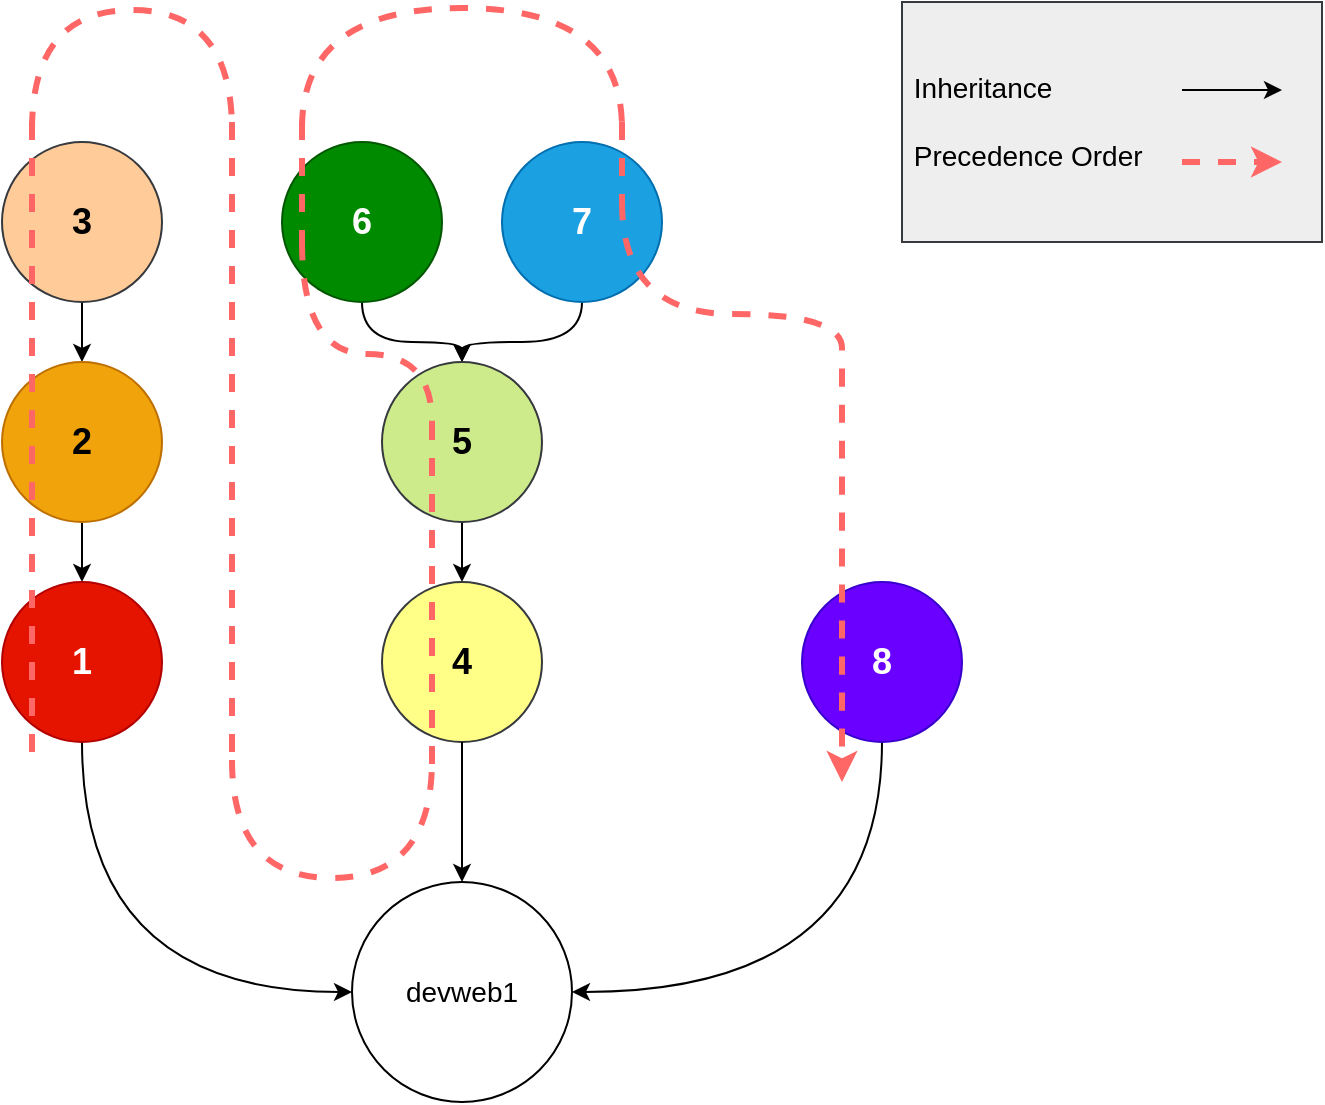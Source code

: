 <mxfile version="25.0.2">
  <diagram name="Seite-1" id="5bBvCw_W91mZGUed75WZ">
    <mxGraphModel dx="1185" dy="683" grid="1" gridSize="10" guides="1" tooltips="1" connect="1" arrows="1" fold="1" page="1" pageScale="1" pageWidth="1169" pageHeight="1654" math="0" shadow="0">
      <root>
        <mxCell id="0" />
        <mxCell id="1" parent="0" />
        <mxCell id="-ifSER0k5343VeD7MLAx-12" style="edgeStyle=orthogonalEdgeStyle;rounded=0;orthogonalLoop=1;jettySize=auto;html=1;" edge="1" parent="1" source="-ifSER0k5343VeD7MLAx-1" target="-ifSER0k5343VeD7MLAx-8">
          <mxGeometry relative="1" as="geometry" />
        </mxCell>
        <mxCell id="-ifSER0k5343VeD7MLAx-1" value="3" style="ellipse;whiteSpace=wrap;html=1;aspect=fixed;fillColor=#ffcc99;strokeColor=#36393d;fontStyle=1;fontSize=18;" vertex="1" parent="1">
          <mxGeometry x="90" y="90" width="80" height="80" as="geometry" />
        </mxCell>
        <mxCell id="-ifSER0k5343VeD7MLAx-15" style="edgeStyle=orthogonalEdgeStyle;rounded=0;orthogonalLoop=1;jettySize=auto;html=1;entryX=0.5;entryY=0;entryDx=0;entryDy=0;curved=1;" edge="1" parent="1" source="-ifSER0k5343VeD7MLAx-4" target="-ifSER0k5343VeD7MLAx-6">
          <mxGeometry relative="1" as="geometry" />
        </mxCell>
        <mxCell id="-ifSER0k5343VeD7MLAx-4" value="6" style="ellipse;whiteSpace=wrap;html=1;aspect=fixed;fillColor=#008a00;strokeColor=#005700;fontColor=#ffffff;fontStyle=1;fontSize=18;" vertex="1" parent="1">
          <mxGeometry x="230" y="90" width="80" height="80" as="geometry" />
        </mxCell>
        <mxCell id="-ifSER0k5343VeD7MLAx-16" style="edgeStyle=orthogonalEdgeStyle;rounded=0;orthogonalLoop=1;jettySize=auto;html=1;curved=1;" edge="1" parent="1" source="-ifSER0k5343VeD7MLAx-5" target="-ifSER0k5343VeD7MLAx-6">
          <mxGeometry relative="1" as="geometry" />
        </mxCell>
        <mxCell id="-ifSER0k5343VeD7MLAx-5" value="7" style="ellipse;whiteSpace=wrap;html=1;aspect=fixed;fillColor=#1ba1e2;strokeColor=#006EAF;fontColor=#ffffff;fontStyle=1;fontSize=18;" vertex="1" parent="1">
          <mxGeometry x="340" y="90" width="80" height="80" as="geometry" />
        </mxCell>
        <mxCell id="-ifSER0k5343VeD7MLAx-17" style="edgeStyle=orthogonalEdgeStyle;rounded=0;orthogonalLoop=1;jettySize=auto;html=1;entryX=0.5;entryY=0;entryDx=0;entryDy=0;" edge="1" parent="1" source="-ifSER0k5343VeD7MLAx-6" target="-ifSER0k5343VeD7MLAx-7">
          <mxGeometry relative="1" as="geometry" />
        </mxCell>
        <mxCell id="-ifSER0k5343VeD7MLAx-6" value="5" style="ellipse;whiteSpace=wrap;html=1;aspect=fixed;fillColor=#cdeb8b;strokeColor=#36393d;fontStyle=1;fontSize=18;" vertex="1" parent="1">
          <mxGeometry x="280" y="200" width="80" height="80" as="geometry" />
        </mxCell>
        <mxCell id="-ifSER0k5343VeD7MLAx-7" value="4" style="ellipse;whiteSpace=wrap;html=1;aspect=fixed;fillColor=#ffff88;strokeColor=#36393d;fontStyle=1;fontSize=18;" vertex="1" parent="1">
          <mxGeometry x="280" y="310" width="80" height="80" as="geometry" />
        </mxCell>
        <mxCell id="-ifSER0k5343VeD7MLAx-13" style="edgeStyle=orthogonalEdgeStyle;rounded=0;orthogonalLoop=1;jettySize=auto;html=1;entryX=0.5;entryY=0;entryDx=0;entryDy=0;" edge="1" parent="1" source="-ifSER0k5343VeD7MLAx-8" target="-ifSER0k5343VeD7MLAx-9">
          <mxGeometry relative="1" as="geometry" />
        </mxCell>
        <mxCell id="-ifSER0k5343VeD7MLAx-8" value="2" style="ellipse;whiteSpace=wrap;html=1;aspect=fixed;fillColor=#f0a30a;strokeColor=#BD7000;fontStyle=1;fontSize=18;fontColor=#000000;" vertex="1" parent="1">
          <mxGeometry x="90" y="200" width="80" height="80" as="geometry" />
        </mxCell>
        <mxCell id="-ifSER0k5343VeD7MLAx-14" style="edgeStyle=orthogonalEdgeStyle;rounded=0;orthogonalLoop=1;jettySize=auto;html=1;entryX=0;entryY=0.5;entryDx=0;entryDy=0;curved=1;exitX=0.5;exitY=1;exitDx=0;exitDy=0;" edge="1" parent="1" source="-ifSER0k5343VeD7MLAx-9" target="-ifSER0k5343VeD7MLAx-10">
          <mxGeometry relative="1" as="geometry" />
        </mxCell>
        <mxCell id="-ifSER0k5343VeD7MLAx-9" value="1" style="ellipse;whiteSpace=wrap;html=1;aspect=fixed;fillColor=#e51400;strokeColor=#B20000;fontColor=#ffffff;fontStyle=1;fontSize=18;" vertex="1" parent="1">
          <mxGeometry x="90" y="310" width="80" height="80" as="geometry" />
        </mxCell>
        <mxCell id="-ifSER0k5343VeD7MLAx-10" value="&lt;font style=&quot;font-size: 14px;&quot;&gt;devweb1&lt;/font&gt;" style="ellipse;whiteSpace=wrap;html=1;aspect=fixed;" vertex="1" parent="1">
          <mxGeometry x="265" y="460" width="110" height="110" as="geometry" />
        </mxCell>
        <mxCell id="-ifSER0k5343VeD7MLAx-19" style="edgeStyle=orthogonalEdgeStyle;rounded=0;orthogonalLoop=1;jettySize=auto;html=1;entryX=1;entryY=0.5;entryDx=0;entryDy=0;curved=1;exitX=0.5;exitY=1;exitDx=0;exitDy=0;" edge="1" parent="1" source="-ifSER0k5343VeD7MLAx-11" target="-ifSER0k5343VeD7MLAx-10">
          <mxGeometry relative="1" as="geometry" />
        </mxCell>
        <mxCell id="-ifSER0k5343VeD7MLAx-11" value="8" style="ellipse;whiteSpace=wrap;html=1;aspect=fixed;fillColor=#6a00ff;strokeColor=#3700CC;fontColor=#ffffff;fontStyle=1;fontSize=18;" vertex="1" parent="1">
          <mxGeometry x="490" y="310" width="80" height="80" as="geometry" />
        </mxCell>
        <mxCell id="-ifSER0k5343VeD7MLAx-18" style="edgeStyle=orthogonalEdgeStyle;rounded=0;orthogonalLoop=1;jettySize=auto;html=1;entryX=0.5;entryY=0;entryDx=0;entryDy=0;" edge="1" parent="1" source="-ifSER0k5343VeD7MLAx-7" target="-ifSER0k5343VeD7MLAx-10">
          <mxGeometry relative="1" as="geometry" />
        </mxCell>
        <mxCell id="-ifSER0k5343VeD7MLAx-20" value="&lt;div&gt;&lt;font style=&quot;font-size: 14px;&quot;&gt;&amp;nbsp;Inheritance &lt;/font&gt;&lt;/div&gt;&lt;div&gt;&lt;font style=&quot;font-size: 14px;&quot;&gt;&lt;br&gt;&lt;/font&gt;&lt;/div&gt;&lt;div&gt;&lt;font style=&quot;font-size: 14px;&quot;&gt;&amp;nbsp;Precedence Order&lt;/font&gt;&lt;/div&gt;" style="rounded=0;whiteSpace=wrap;html=1;fillColor=#eeeeee;strokeColor=#36393d;align=left;" vertex="1" parent="1">
          <mxGeometry x="540" y="20" width="210" height="120" as="geometry" />
        </mxCell>
        <mxCell id="-ifSER0k5343VeD7MLAx-36" value="" style="endArrow=none;dashed=1;html=1;rounded=0;strokeColor=#FF6666;strokeWidth=3;" edge="1" parent="1">
          <mxGeometry width="50" height="50" relative="1" as="geometry">
            <mxPoint x="400" y="80" as="sourcePoint" />
            <mxPoint x="400" y="120" as="targetPoint" />
          </mxGeometry>
        </mxCell>
        <mxCell id="-ifSER0k5343VeD7MLAx-38" value="" style="group;strokeColor=none;fillColor=none;" vertex="1" connectable="0" parent="1">
          <mxGeometry x="105" y="23" width="405" height="435" as="geometry" />
        </mxCell>
        <mxCell id="-ifSER0k5343VeD7MLAx-22" value="" style="endArrow=none;dashed=1;html=1;rounded=0;strokeColor=#FF6666;strokeWidth=3;" edge="1" parent="-ifSER0k5343VeD7MLAx-38">
          <mxGeometry width="50" height="50" relative="1" as="geometry">
            <mxPoint y="57" as="sourcePoint" />
            <mxPoint y="377" as="targetPoint" />
          </mxGeometry>
        </mxCell>
        <mxCell id="-ifSER0k5343VeD7MLAx-27" style="edgeStyle=orthogonalEdgeStyle;rounded=0;orthogonalLoop=1;jettySize=auto;html=1;curved=1;dashed=1;endArrow=none;endFill=0;strokeColor=#FF6666;strokeWidth=3;" edge="1" parent="-ifSER0k5343VeD7MLAx-38">
          <mxGeometry relative="1" as="geometry">
            <mxPoint y="61.0" as="sourcePoint" />
            <mxPoint x="100" y="61.0" as="targetPoint" />
            <Array as="points">
              <mxPoint y="1" />
              <mxPoint x="100" y="1" />
            </Array>
          </mxGeometry>
        </mxCell>
        <mxCell id="-ifSER0k5343VeD7MLAx-28" value="" style="endArrow=none;dashed=1;html=1;rounded=0;strokeColor=#FF6666;strokeWidth=3;" edge="1" parent="-ifSER0k5343VeD7MLAx-38">
          <mxGeometry width="50" height="50" relative="1" as="geometry">
            <mxPoint x="100" y="57" as="sourcePoint" />
            <mxPoint x="100" y="377" as="targetPoint" />
          </mxGeometry>
        </mxCell>
        <mxCell id="-ifSER0k5343VeD7MLAx-30" style="edgeStyle=orthogonalEdgeStyle;rounded=0;orthogonalLoop=1;jettySize=auto;html=1;curved=1;dashed=1;endArrow=none;endFill=0;strokeColor=#FF6666;strokeWidth=3;" edge="1" parent="-ifSER0k5343VeD7MLAx-38">
          <mxGeometry relative="1" as="geometry">
            <mxPoint x="100" y="376" as="sourcePoint" />
            <mxPoint x="200" y="376" as="targetPoint" />
            <Array as="points">
              <mxPoint x="100" y="435" />
              <mxPoint x="200" y="435" />
            </Array>
          </mxGeometry>
        </mxCell>
        <mxCell id="-ifSER0k5343VeD7MLAx-31" value="" style="endArrow=none;dashed=1;html=1;rounded=0;strokeColor=#FF6666;strokeWidth=3;" edge="1" parent="-ifSER0k5343VeD7MLAx-38">
          <mxGeometry width="50" height="50" relative="1" as="geometry">
            <mxPoint x="200" y="207" as="sourcePoint" />
            <mxPoint x="200" y="378" as="targetPoint" />
          </mxGeometry>
        </mxCell>
        <mxCell id="-ifSER0k5343VeD7MLAx-32" style="edgeStyle=orthogonalEdgeStyle;rounded=0;orthogonalLoop=1;jettySize=auto;html=1;curved=1;dashed=1;endArrow=none;endFill=0;strokeColor=#FF6666;strokeWidth=3;" edge="1" parent="-ifSER0k5343VeD7MLAx-38">
          <mxGeometry relative="1" as="geometry">
            <mxPoint x="135" y="117" as="sourcePoint" />
            <mxPoint x="200" y="207.0" as="targetPoint" />
            <Array as="points">
              <mxPoint x="135" y="173" />
              <mxPoint x="200" y="173" />
            </Array>
          </mxGeometry>
        </mxCell>
        <mxCell id="-ifSER0k5343VeD7MLAx-34" value="" style="endArrow=none;dashed=1;html=1;rounded=0;strokeColor=#FF6666;strokeWidth=3;" edge="1" parent="-ifSER0k5343VeD7MLAx-38">
          <mxGeometry width="50" height="50" relative="1" as="geometry">
            <mxPoint x="135" y="57" as="sourcePoint" />
            <mxPoint x="135" y="122" as="targetPoint" />
          </mxGeometry>
        </mxCell>
        <mxCell id="-ifSER0k5343VeD7MLAx-35" style="edgeStyle=orthogonalEdgeStyle;rounded=0;orthogonalLoop=1;jettySize=auto;html=1;curved=1;dashed=1;endArrow=none;endFill=0;strokeWidth=3;strokeColor=#FF6666;" edge="1" parent="-ifSER0k5343VeD7MLAx-38">
          <mxGeometry relative="1" as="geometry">
            <mxPoint x="135" y="60" as="sourcePoint" />
            <mxPoint x="295" y="60" as="targetPoint" />
            <Array as="points">
              <mxPoint x="135" y="60" />
              <mxPoint x="135" />
              <mxPoint x="295" />
            </Array>
          </mxGeometry>
        </mxCell>
        <mxCell id="-ifSER0k5343VeD7MLAx-37" style="edgeStyle=orthogonalEdgeStyle;rounded=0;orthogonalLoop=1;jettySize=auto;html=1;curved=1;dashed=1;endArrow=classic;endFill=1;strokeColor=#FF6666;strokeWidth=3;" edge="1" parent="-ifSER0k5343VeD7MLAx-38">
          <mxGeometry relative="1" as="geometry">
            <mxPoint x="295" y="97" as="sourcePoint" />
            <mxPoint x="405" y="387" as="targetPoint" />
            <Array as="points">
              <mxPoint x="295" y="153" />
              <mxPoint x="405" y="153" />
              <mxPoint x="405" y="187" />
            </Array>
          </mxGeometry>
        </mxCell>
        <mxCell id="-ifSER0k5343VeD7MLAx-39" value="" style="endArrow=classic;dashed=1;html=1;rounded=0;strokeColor=#FF6666;strokeWidth=3;endFill=1;" edge="1" parent="1">
          <mxGeometry width="50" height="50" relative="1" as="geometry">
            <mxPoint x="680" y="100" as="sourcePoint" />
            <mxPoint x="730" y="100" as="targetPoint" />
          </mxGeometry>
        </mxCell>
        <mxCell id="-ifSER0k5343VeD7MLAx-40" value="" style="endArrow=classic;html=1;rounded=0;endFill=1;" edge="1" parent="1">
          <mxGeometry width="50" height="50" relative="1" as="geometry">
            <mxPoint x="680" y="64" as="sourcePoint" />
            <mxPoint x="730" y="64" as="targetPoint" />
          </mxGeometry>
        </mxCell>
      </root>
    </mxGraphModel>
  </diagram>
</mxfile>
